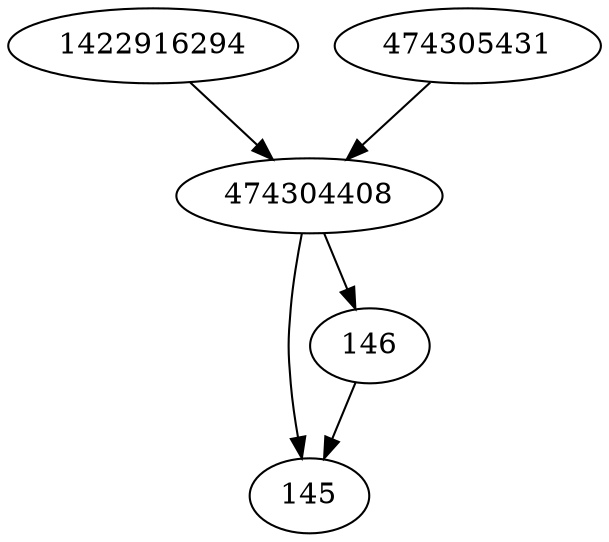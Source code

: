strict digraph  {
1422916294;
145;
146;
474305431;
474304408;
1422916294 -> 474304408;
146 -> 145;
474305431 -> 474304408;
474304408 -> 145;
474304408 -> 146;
}
